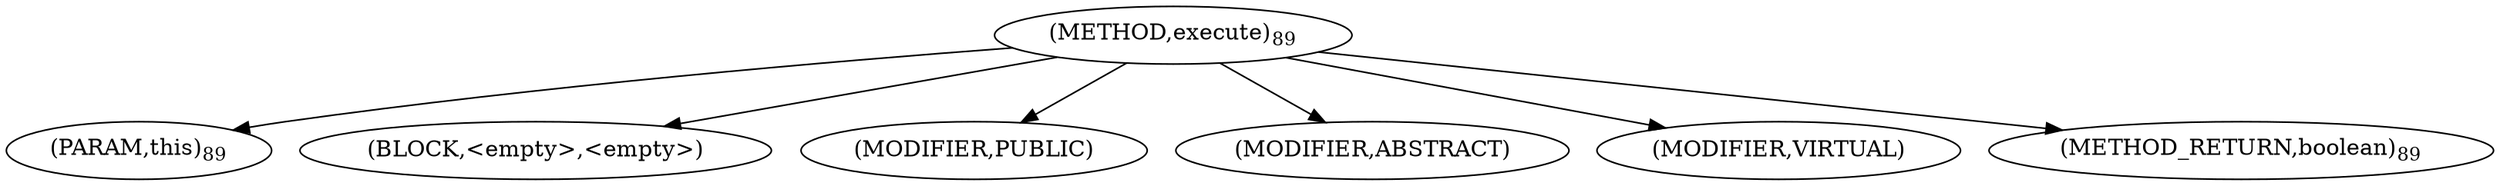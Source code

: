 digraph "execute" {  
"17" [label = <(METHOD,execute)<SUB>89</SUB>> ]
"18" [label = <(PARAM,this)<SUB>89</SUB>> ]
"19" [label = <(BLOCK,&lt;empty&gt;,&lt;empty&gt;)> ]
"20" [label = <(MODIFIER,PUBLIC)> ]
"21" [label = <(MODIFIER,ABSTRACT)> ]
"22" [label = <(MODIFIER,VIRTUAL)> ]
"23" [label = <(METHOD_RETURN,boolean)<SUB>89</SUB>> ]
  "17" -> "18" 
  "17" -> "19" 
  "17" -> "20" 
  "17" -> "21" 
  "17" -> "22" 
  "17" -> "23" 
}
